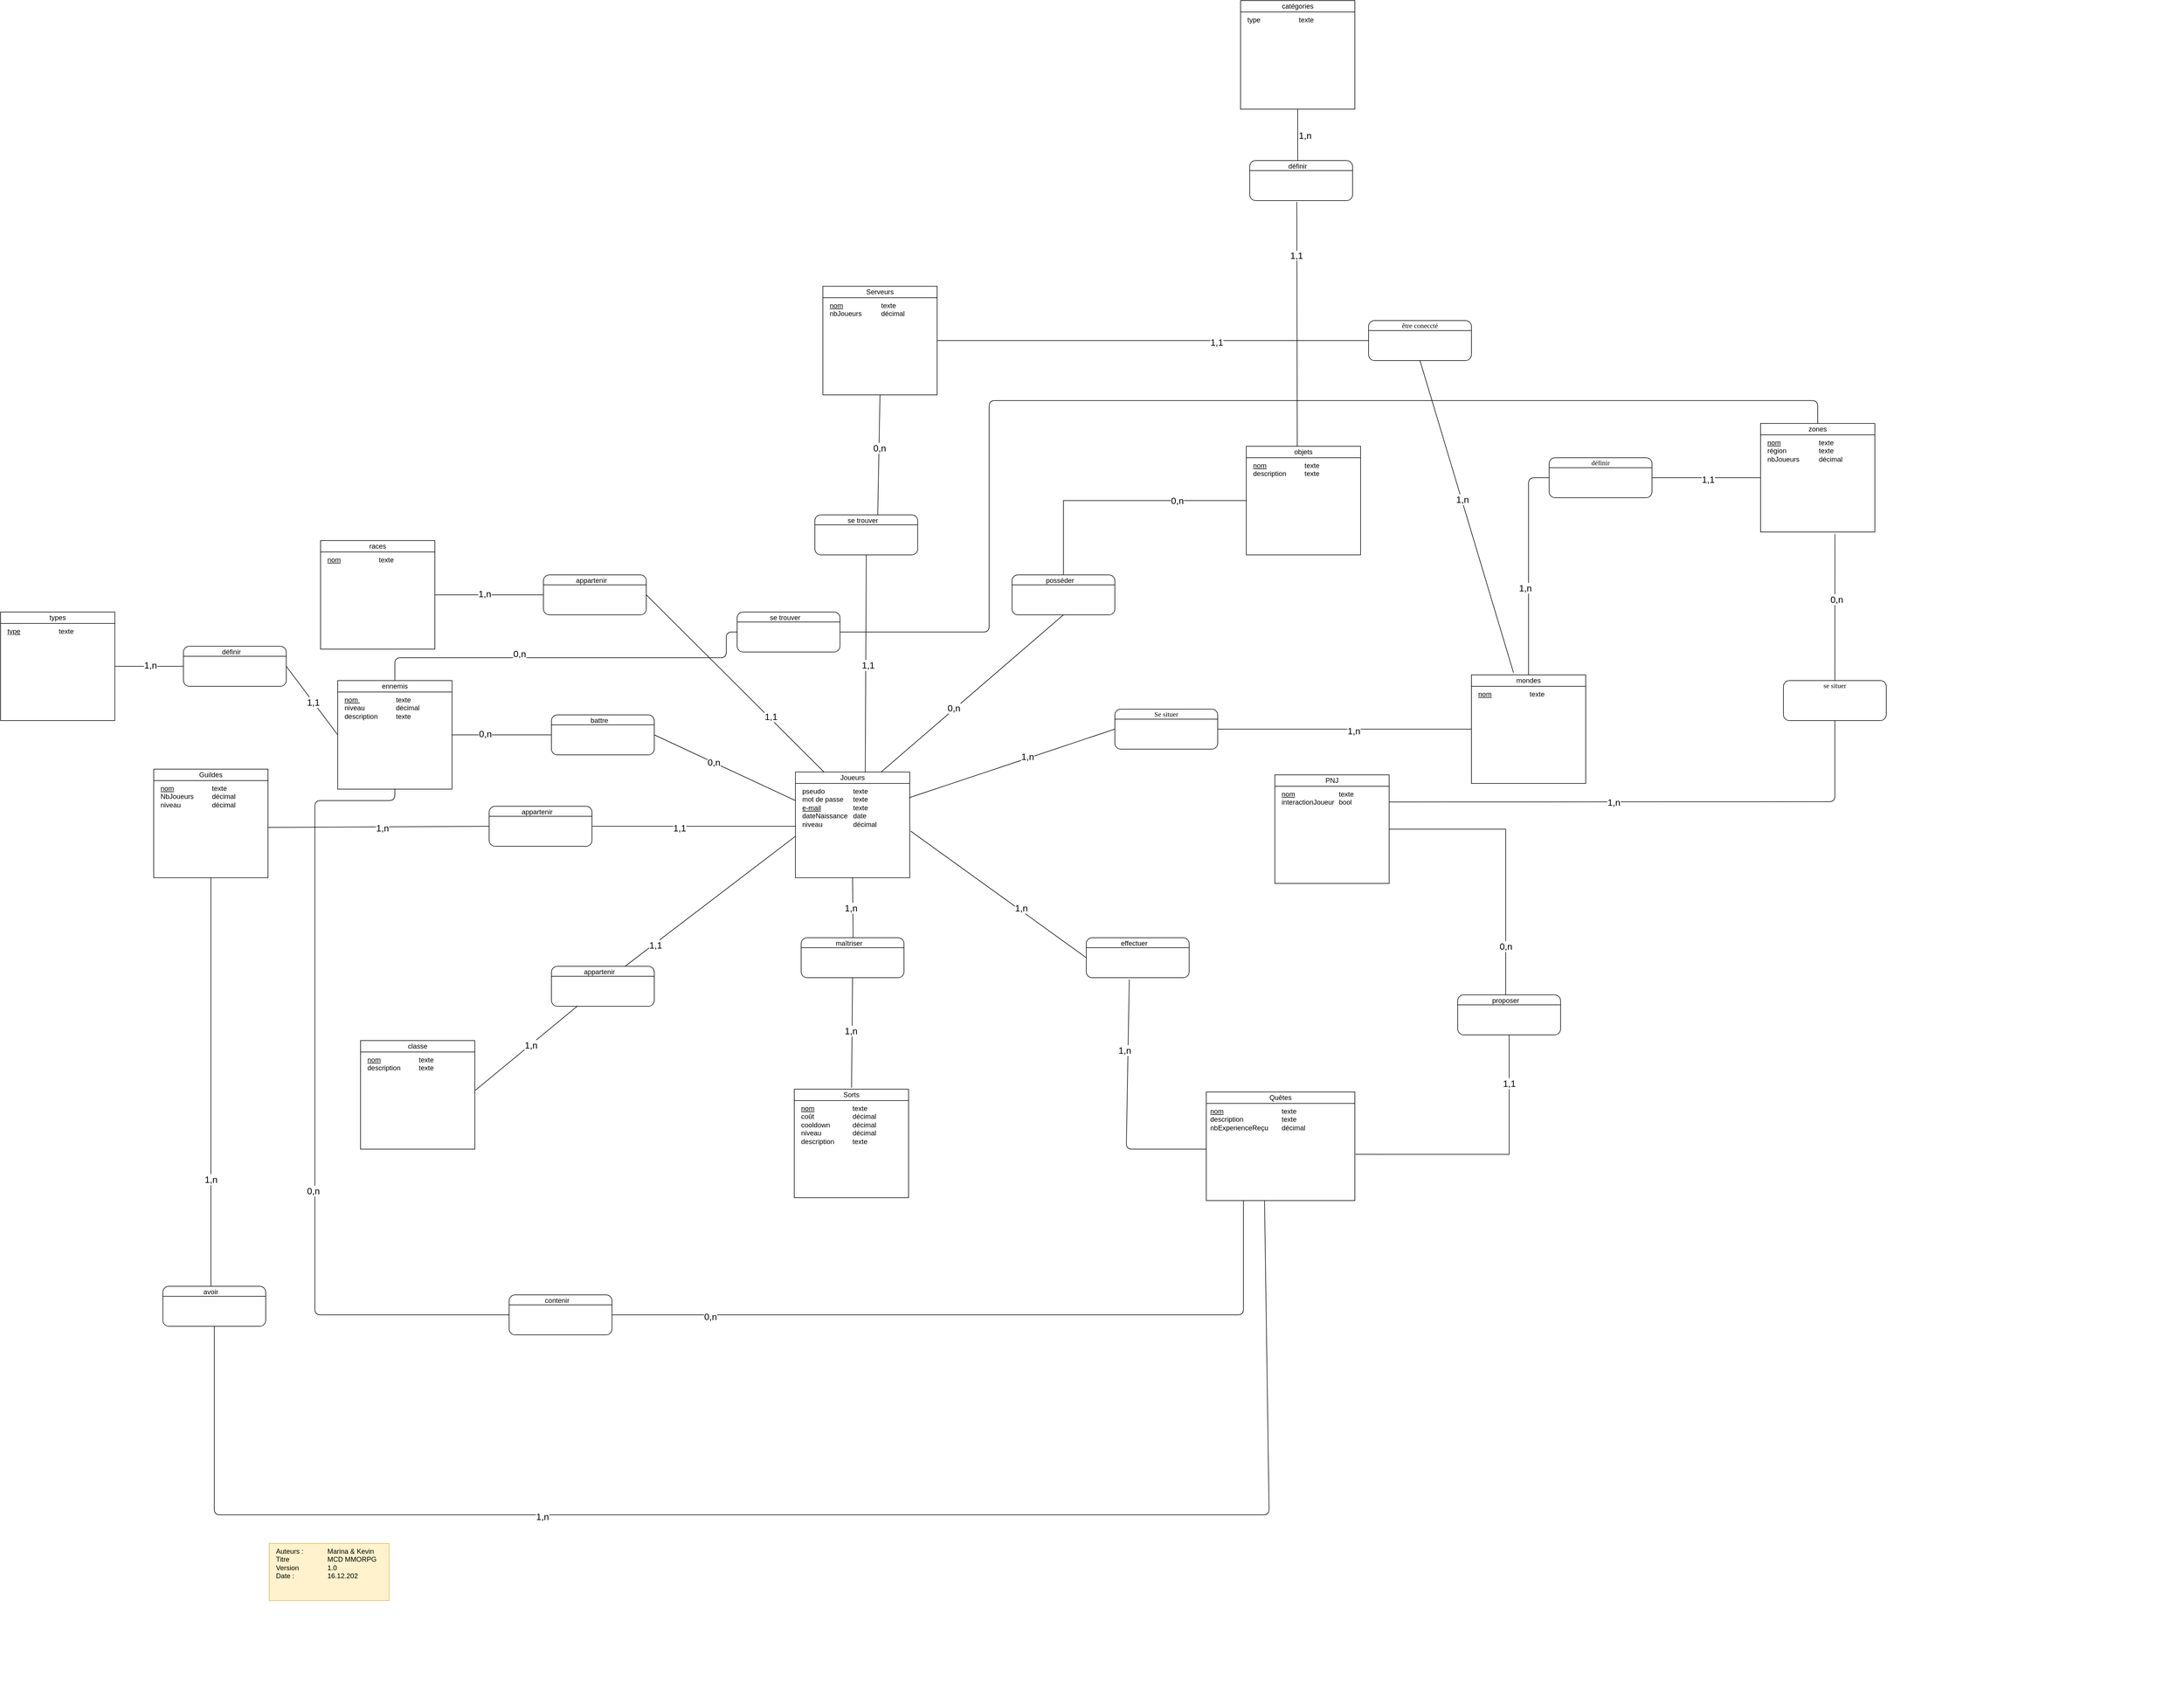 <mxfile version="13.9.9" type="device"><diagram name="Page-1" id="2ca16b54-16f6-2749-3443-fa8db7711227"><mxGraphModel dx="4010" dy="3110" grid="1" gridSize="10" guides="1" tooltips="1" connect="1" arrows="1" fold="1" page="1" pageScale="1" pageWidth="1100" pageHeight="850" background="#ffffff" math="0" shadow="0"><root><mxCell id="0"/><mxCell id="1" parent="0"/><mxCell id="2ed32ef02a7f4228-1" value="&lt;div style=&quot;box-sizing: border-box ; width: 100% ; padding: 2px&quot;&gt;&lt;br&gt;&lt;/div&gt;" style="verticalAlign=top;align=center;overflow=fill;html=1;rounded=0;shadow=0;comic=0;labelBackgroundColor=none;strokeColor=#000000;strokeWidth=1;fillColor=#ffffff;fontFamily=Verdana;fontSize=12;fontColor=#000000;" parent="1" vertex="1"><mxGeometry x="91" y="105" width="200" height="180" as="geometry"/></mxCell><mxCell id="Gy9qdy7r6_L6vcuzWhop-12" value="&lt;div style=&quot;box-sizing: border-box ; width: 100% ; padding: 2px&quot;&gt;&lt;br&gt;&lt;/div&gt;" style="verticalAlign=top;align=center;overflow=fill;html=1;rounded=1;shadow=0;comic=0;labelBackgroundColor=none;strokeColor=#000000;strokeWidth=1;fillColor=#ffffff;fontFamily=Verdana;fontSize=12;fontColor=#000000;" parent="1" vertex="1"><mxGeometry x="470" y="-245" width="180" height="70" as="geometry"/></mxCell><mxCell id="Gy9qdy7r6_L6vcuzWhop-17" value="" style="edgeStyle=orthogonalEdgeStyle;rounded=0;orthogonalLoop=1;jettySize=auto;html=1;startArrow=none;startFill=0;endArrow=none;endFill=0;" parent="1" source="Gy9qdy7r6_L6vcuzWhop-16" target="Gy9qdy7r6_L6vcuzWhop-12" edge="1"><mxGeometry relative="1" as="geometry"/></mxCell><mxCell id="Gy9qdy7r6_L6vcuzWhop-19" value="0,n" style="text;html=1;resizable=0;points=[];align=center;verticalAlign=middle;labelBackgroundColor=#ffffff;fontSize=16;" parent="Gy9qdy7r6_L6vcuzWhop-17" vertex="1" connectable="0"><mxGeometry x="-0.646" relative="1" as="geometry"><mxPoint x="-42" as="offset"/></mxGeometry></mxCell><mxCell id="Gy9qdy7r6_L6vcuzWhop-16" value="&lt;div style=&quot;box-sizing: border-box ; width: 100% ; padding: 2px&quot;&gt;&lt;br&gt;&lt;/div&gt;" style="verticalAlign=top;align=center;overflow=fill;html=1;rounded=0;shadow=0;comic=0;labelBackgroundColor=none;strokeColor=#000000;strokeWidth=1;fillColor=#ffffff;fontFamily=Verdana;fontSize=12;fontColor=#000000;" parent="1" vertex="1"><mxGeometry x="880" y="-470" width="200" height="190" as="geometry"/></mxCell><mxCell id="SjU_2BTI9DgWFUzOwO9X-2" value="Joueurs" style="rounded=0;whiteSpace=wrap;html=1;" parent="1" vertex="1"><mxGeometry x="91" y="100" width="200" height="20" as="geometry"/></mxCell><mxCell id="SjU_2BTI9DgWFUzOwO9X-3" value="objets" style="rounded=0;whiteSpace=wrap;html=1;" parent="1" vertex="1"><mxGeometry x="880" y="-470" width="200" height="20" as="geometry"/></mxCell><mxCell id="SjU_2BTI9DgWFUzOwO9X-4" value="pseudo&lt;br&gt;mot de passe&lt;br&gt;&lt;u&gt;e-mail&lt;/u&gt;&lt;br&gt;dateNaissance&lt;br&gt;niveau" style="text;html=1;strokeColor=none;fillColor=none;align=left;verticalAlign=top;whiteSpace=wrap;rounded=0;" parent="1" vertex="1"><mxGeometry x="101" y="120" width="90" height="150" as="geometry"/></mxCell><mxCell id="SjU_2BTI9DgWFUzOwO9X-6" value="texte&lt;br&gt;texte&lt;br&gt;texte&lt;br&gt;date&lt;br&gt;décimal" style="text;html=1;strokeColor=none;fillColor=none;align=left;verticalAlign=top;whiteSpace=wrap;rounded=0;" parent="1" vertex="1"><mxGeometry x="190" y="120" width="100" height="100" as="geometry"/></mxCell><mxCell id="SjU_2BTI9DgWFUzOwO9X-8" value="&lt;u&gt;nom&lt;/u&gt;&lt;br&gt;description" style="text;html=1;strokeColor=none;fillColor=none;align=left;verticalAlign=top;whiteSpace=wrap;rounded=0;" parent="1" vertex="1"><mxGeometry x="890" y="-450" width="90" height="20" as="geometry"/></mxCell><mxCell id="SjU_2BTI9DgWFUzOwO9X-10" value="texte&lt;br&gt;texte" style="text;html=1;strokeColor=none;fillColor=none;align=left;verticalAlign=top;whiteSpace=wrap;rounded=0;" parent="1" vertex="1"><mxGeometry x="980" y="-450" width="100" height="20" as="geometry"/></mxCell><mxCell id="SjU_2BTI9DgWFUzOwO9X-13" value="" style="endArrow=none;html=1;entryX=1;entryY=0.25;entryDx=0;entryDy=0;exitX=0;exitY=0.25;exitDx=0;exitDy=0;" parent="1" source="Gy9qdy7r6_L6vcuzWhop-12" target="Gy9qdy7r6_L6vcuzWhop-12" edge="1"><mxGeometry width="50" height="50" relative="1" as="geometry"><mxPoint x="190" y="-95" as="sourcePoint"/><mxPoint x="240" y="-145" as="targetPoint"/></mxGeometry></mxCell><mxCell id="SjU_2BTI9DgWFUzOwO9X-14" value="posséder" style="text;html=1;strokeColor=none;fillColor=none;align=center;verticalAlign=middle;whiteSpace=wrap;rounded=0;" parent="1" vertex="1"><mxGeometry x="494" y="-245" width="120" height="20" as="geometry"/></mxCell><mxCell id="WRaERu29MD1N_RC0oyBU-7" value="&lt;div style=&quot;box-sizing: border-box ; width: 100% ; padding: 2px&quot;&gt;&lt;br&gt;&lt;/div&gt;" style="verticalAlign=top;align=center;overflow=fill;html=1;rounded=1;shadow=0;comic=0;labelBackgroundColor=none;strokeColor=#000000;strokeWidth=1;fillColor=#ffffff;fontFamily=Verdana;fontSize=12;fontColor=#000000;" parent="1" vertex="1"><mxGeometry x="-336" y="440" width="180" height="70" as="geometry"/></mxCell><mxCell id="WRaERu29MD1N_RC0oyBU-8" value="" style="endArrow=none;html=1;entryX=1;entryY=0.25;entryDx=0;entryDy=0;exitX=0;exitY=0.25;exitDx=0;exitDy=0;" parent="1" source="WRaERu29MD1N_RC0oyBU-7" target="WRaERu29MD1N_RC0oyBU-7" edge="1"><mxGeometry width="50" height="50" relative="1" as="geometry"><mxPoint x="-616" y="590" as="sourcePoint"/><mxPoint x="-566" y="540" as="targetPoint"/></mxGeometry></mxCell><mxCell id="WRaERu29MD1N_RC0oyBU-9" value="appartenir" style="text;html=1;strokeColor=none;fillColor=none;align=center;verticalAlign=middle;whiteSpace=wrap;rounded=0;" parent="1" vertex="1"><mxGeometry x="-312" y="440" width="120" height="20" as="geometry"/></mxCell><mxCell id="WRaERu29MD1N_RC0oyBU-10" value="&lt;div style=&quot;box-sizing: border-box ; width: 100% ; padding: 2px&quot;&gt;&lt;br&gt;&lt;/div&gt;" style="verticalAlign=top;align=center;overflow=fill;html=1;rounded=0;shadow=0;comic=0;labelBackgroundColor=none;strokeColor=#000000;strokeWidth=1;fillColor=#ffffff;fontFamily=Verdana;fontSize=12;fontColor=#000000;" parent="1" vertex="1"><mxGeometry x="89" y="655" width="200" height="190" as="geometry"/></mxCell><mxCell id="WRaERu29MD1N_RC0oyBU-11" value="Sorts" style="rounded=0;whiteSpace=wrap;html=1;" parent="1" vertex="1"><mxGeometry x="89" y="655" width="200" height="20" as="geometry"/></mxCell><mxCell id="WRaERu29MD1N_RC0oyBU-12" value="&lt;u&gt;nom&lt;/u&gt;&lt;br&gt;coût&lt;br&gt;cooldown&lt;br&gt;niveau&lt;br&gt;description" style="text;html=1;strokeColor=none;fillColor=none;align=left;verticalAlign=top;whiteSpace=wrap;rounded=0;" parent="1" vertex="1"><mxGeometry x="99" y="675" width="90" height="20" as="geometry"/></mxCell><mxCell id="WRaERu29MD1N_RC0oyBU-13" value="texte&lt;br&gt;décimal&lt;br&gt;décimal&lt;br&gt;décimal&lt;br&gt;texte" style="text;html=1;strokeColor=none;fillColor=none;align=left;verticalAlign=top;whiteSpace=wrap;rounded=0;" parent="1" vertex="1"><mxGeometry x="189" y="675" width="100" height="20" as="geometry"/></mxCell><mxCell id="WRaERu29MD1N_RC0oyBU-23" value="&lt;div style=&quot;box-sizing: border-box ; width: 100% ; padding: 2px&quot;&gt;&lt;br&gt;&lt;/div&gt;" style="verticalAlign=top;align=center;overflow=fill;html=1;rounded=0;shadow=0;comic=0;labelBackgroundColor=none;strokeColor=#000000;strokeWidth=1;fillColor=#ffffff;fontFamily=Verdana;fontSize=12;fontColor=#000000;" parent="1" vertex="1"><mxGeometry x="-1032" y="95" width="200" height="190" as="geometry"/></mxCell><mxCell id="WRaERu29MD1N_RC0oyBU-24" value="Guildes" style="rounded=0;whiteSpace=wrap;html=1;" parent="1" vertex="1"><mxGeometry x="-1032" y="95" width="200" height="20" as="geometry"/></mxCell><mxCell id="WRaERu29MD1N_RC0oyBU-25" value="&lt;u&gt;nom&lt;/u&gt;&lt;br&gt;NbJoueurs&lt;br&gt;niveau" style="text;html=1;strokeColor=none;fillColor=none;align=left;verticalAlign=top;whiteSpace=wrap;rounded=0;" parent="1" vertex="1"><mxGeometry x="-1022" y="115" width="90" height="20" as="geometry"/></mxCell><mxCell id="WRaERu29MD1N_RC0oyBU-26" value="texte&lt;br&gt;décimal&lt;br&gt;décimal&lt;br&gt;" style="text;html=1;strokeColor=none;fillColor=none;align=left;verticalAlign=top;whiteSpace=wrap;rounded=0;" parent="1" vertex="1"><mxGeometry x="-932" y="115" width="100" height="20" as="geometry"/></mxCell><mxCell id="WRaERu29MD1N_RC0oyBU-27" value="&lt;div style=&quot;box-sizing: border-box ; width: 100% ; padding: 2px&quot;&gt;&lt;br&gt;&lt;/div&gt;" style="verticalAlign=top;align=center;overflow=fill;html=1;rounded=1;shadow=0;comic=0;labelBackgroundColor=none;strokeColor=#000000;strokeWidth=1;fillColor=#ffffff;fontFamily=Verdana;fontSize=12;fontColor=#000000;" parent="1" vertex="1"><mxGeometry x="-445" y="160" width="180" height="70" as="geometry"/></mxCell><mxCell id="WRaERu29MD1N_RC0oyBU-28" value="" style="endArrow=none;html=1;entryX=1;entryY=0.25;entryDx=0;entryDy=0;exitX=0;exitY=0.25;exitDx=0;exitDy=0;" parent="1" source="WRaERu29MD1N_RC0oyBU-27" target="WRaERu29MD1N_RC0oyBU-27" edge="1"><mxGeometry width="50" height="50" relative="1" as="geometry"><mxPoint x="-725" y="310" as="sourcePoint"/><mxPoint x="-675" y="260" as="targetPoint"/></mxGeometry></mxCell><mxCell id="WRaERu29MD1N_RC0oyBU-29" value="appartenir" style="text;html=1;strokeColor=none;fillColor=none;align=center;verticalAlign=middle;whiteSpace=wrap;rounded=0;" parent="1" vertex="1"><mxGeometry x="-421" y="160" width="120" height="20" as="geometry"/></mxCell><mxCell id="WRaERu29MD1N_RC0oyBU-30" value="&lt;div style=&quot;box-sizing: border-box ; width: 100% ; padding: 2px&quot;&gt;&lt;br&gt;&lt;/div&gt;" style="verticalAlign=top;align=center;overflow=fill;html=1;rounded=0;shadow=0;comic=0;labelBackgroundColor=none;strokeColor=#000000;strokeWidth=1;fillColor=#ffffff;fontFamily=Verdana;fontSize=12;fontColor=#000000;" parent="1" vertex="1"><mxGeometry x="139" y="-750" width="200" height="190" as="geometry"/></mxCell><mxCell id="WRaERu29MD1N_RC0oyBU-31" value="Serveurs" style="rounded=0;whiteSpace=wrap;html=1;" parent="1" vertex="1"><mxGeometry x="139" y="-750" width="200" height="20" as="geometry"/></mxCell><mxCell id="WRaERu29MD1N_RC0oyBU-32" value="&lt;u&gt;nom&lt;/u&gt;&lt;br&gt;nbJoueurs" style="text;html=1;strokeColor=none;fillColor=none;align=left;verticalAlign=top;whiteSpace=wrap;rounded=0;" parent="1" vertex="1"><mxGeometry x="149" y="-730" width="90" height="20" as="geometry"/></mxCell><mxCell id="WRaERu29MD1N_RC0oyBU-33" value="texte&lt;br&gt;décimal" style="text;html=1;strokeColor=none;fillColor=none;align=left;verticalAlign=top;whiteSpace=wrap;rounded=0;" parent="1" vertex="1"><mxGeometry x="239" y="-730" width="100" height="20" as="geometry"/></mxCell><mxCell id="WRaERu29MD1N_RC0oyBU-34" value="&lt;div style=&quot;box-sizing: border-box ; width: 100% ; padding: 2px&quot;&gt;&lt;br&gt;&lt;/div&gt;" style="verticalAlign=top;align=center;overflow=fill;html=1;rounded=0;shadow=0;comic=0;labelBackgroundColor=none;strokeColor=#000000;strokeWidth=1;fillColor=#ffffff;fontFamily=Verdana;fontSize=12;fontColor=#000000;" parent="1" vertex="1"><mxGeometry x="810" y="660" width="260" height="190" as="geometry"/></mxCell><mxCell id="WRaERu29MD1N_RC0oyBU-35" value="Quêtes" style="rounded=0;whiteSpace=wrap;html=1;" parent="1" vertex="1"><mxGeometry x="810" y="660" width="260" height="20" as="geometry"/></mxCell><mxCell id="WRaERu29MD1N_RC0oyBU-36" value="&lt;u&gt;nom&lt;/u&gt;&lt;br&gt;description&lt;br&gt;nbExperienceReçu" style="text;html=1;strokeColor=none;fillColor=none;align=left;verticalAlign=top;whiteSpace=wrap;rounded=0;" parent="1" vertex="1"><mxGeometry x="815" y="680" width="140" height="20" as="geometry"/></mxCell><mxCell id="WRaERu29MD1N_RC0oyBU-37" value="texte&lt;br&gt;texte&lt;br&gt;décimal" style="text;html=1;strokeColor=none;fillColor=none;align=left;verticalAlign=top;whiteSpace=wrap;rounded=0;" parent="1" vertex="1"><mxGeometry x="940" y="680" width="100" height="20" as="geometry"/></mxCell><mxCell id="WRaERu29MD1N_RC0oyBU-54" value="&lt;div style=&quot;box-sizing: border-box ; width: 100% ; padding: 2px&quot;&gt;&lt;br&gt;&lt;/div&gt;" style="verticalAlign=top;align=center;overflow=fill;html=1;rounded=0;shadow=0;comic=0;labelBackgroundColor=none;strokeColor=#000000;strokeWidth=1;fillColor=#ffffff;fontFamily=Verdana;fontSize=12;fontColor=#000000;" parent="1" vertex="1"><mxGeometry x="930" y="105" width="200" height="190" as="geometry"/></mxCell><mxCell id="WRaERu29MD1N_RC0oyBU-55" value="PNJ" style="rounded=0;whiteSpace=wrap;html=1;" parent="1" vertex="1"><mxGeometry x="930" y="105" width="200" height="20" as="geometry"/></mxCell><mxCell id="WRaERu29MD1N_RC0oyBU-56" value="&lt;u&gt;nom&lt;br&gt;&lt;/u&gt;interactionJoueur" style="text;html=1;strokeColor=none;fillColor=none;align=left;verticalAlign=top;whiteSpace=wrap;rounded=0;" parent="1" vertex="1"><mxGeometry x="940" y="125" width="90" height="20" as="geometry"/></mxCell><mxCell id="WRaERu29MD1N_RC0oyBU-57" value="texte&lt;br&gt;bool&lt;br&gt;" style="text;html=1;strokeColor=none;fillColor=none;align=left;verticalAlign=top;whiteSpace=wrap;rounded=0;" parent="1" vertex="1"><mxGeometry x="1040" y="125" width="100" height="20" as="geometry"/></mxCell><mxCell id="WRaERu29MD1N_RC0oyBU-58" value="&lt;div style=&quot;box-sizing: border-box ; width: 100% ; padding: 2px&quot;&gt;&lt;br&gt;&lt;/div&gt;" style="verticalAlign=top;align=center;overflow=fill;html=1;rounded=0;shadow=0;comic=0;labelBackgroundColor=none;strokeColor=#000000;strokeWidth=1;fillColor=#ffffff;fontFamily=Verdana;fontSize=12;fontColor=#000000;" parent="1" vertex="1"><mxGeometry x="-740" y="-305" width="200" height="190" as="geometry"/></mxCell><mxCell id="WRaERu29MD1N_RC0oyBU-59" value="races" style="rounded=0;whiteSpace=wrap;html=1;" parent="1" vertex="1"><mxGeometry x="-740" y="-305" width="200" height="20" as="geometry"/></mxCell><mxCell id="WRaERu29MD1N_RC0oyBU-60" value="&lt;u&gt;nom&lt;/u&gt;&lt;br&gt;" style="text;html=1;strokeColor=none;fillColor=none;align=left;verticalAlign=top;whiteSpace=wrap;rounded=0;" parent="1" vertex="1"><mxGeometry x="-730" y="-285" width="90" height="20" as="geometry"/></mxCell><mxCell id="WRaERu29MD1N_RC0oyBU-61" value="texte&lt;br&gt;" style="text;html=1;strokeColor=none;fillColor=none;align=left;verticalAlign=top;whiteSpace=wrap;rounded=0;" parent="1" vertex="1"><mxGeometry x="-640" y="-285" width="100" height="20" as="geometry"/></mxCell><mxCell id="WRaERu29MD1N_RC0oyBU-62" value="&lt;div style=&quot;box-sizing: border-box ; width: 100% ; padding: 2px&quot;&gt;&lt;br&gt;&lt;/div&gt;" style="verticalAlign=top;align=center;overflow=fill;html=1;rounded=0;shadow=0;comic=0;labelBackgroundColor=none;strokeColor=#000000;strokeWidth=1;fillColor=#ffffff;fontFamily=Verdana;fontSize=12;fontColor=#000000;" parent="1" vertex="1"><mxGeometry x="-670" y="570" width="200" height="190" as="geometry"/></mxCell><mxCell id="WRaERu29MD1N_RC0oyBU-63" value="classe" style="rounded=0;whiteSpace=wrap;html=1;" parent="1" vertex="1"><mxGeometry x="-670" y="570" width="200" height="20" as="geometry"/></mxCell><mxCell id="WRaERu29MD1N_RC0oyBU-64" value="&lt;u&gt;nom&lt;/u&gt;&lt;br&gt;description" style="text;html=1;strokeColor=none;fillColor=none;align=left;verticalAlign=top;whiteSpace=wrap;rounded=0;" parent="1" vertex="1"><mxGeometry x="-660" y="590" width="90" height="20" as="geometry"/></mxCell><mxCell id="WRaERu29MD1N_RC0oyBU-65" value="texte&lt;br&gt;texte" style="text;html=1;strokeColor=none;fillColor=none;align=left;verticalAlign=top;whiteSpace=wrap;rounded=0;" parent="1" vertex="1"><mxGeometry x="-570" y="590" width="100" height="20" as="geometry"/></mxCell><mxCell id="WRaERu29MD1N_RC0oyBU-67" value="" style="endArrow=none;html=1;entryX=0;entryY=0.5;entryDx=0;entryDy=0;exitX=1;exitY=0.537;exitDx=0;exitDy=0;exitPerimeter=0;" parent="1" source="WRaERu29MD1N_RC0oyBU-23" target="WRaERu29MD1N_RC0oyBU-27" edge="1"><mxGeometry width="50" height="50" relative="1" as="geometry"><mxPoint x="-640" y="500" as="sourcePoint"/><mxPoint x="-590" y="450" as="targetPoint"/></mxGeometry></mxCell><mxCell id="WRaERu29MD1N_RC0oyBU-68" value="" style="endArrow=none;html=1;entryX=0;entryY=0.5;entryDx=0;entryDy=0;exitX=1;exitY=0.5;exitDx=0;exitDy=0;" parent="1" source="WRaERu29MD1N_RC0oyBU-27" target="2ed32ef02a7f4228-1" edge="1"><mxGeometry width="50" height="50" relative="1" as="geometry"><mxPoint x="-450" y="500" as="sourcePoint"/><mxPoint x="-400" y="450" as="targetPoint"/></mxGeometry></mxCell><mxCell id="WRaERu29MD1N_RC0oyBU-77" value="" style="endArrow=none;html=1;entryX=-0.001;entryY=0.598;entryDx=0;entryDy=0;entryPerimeter=0;exitX=0.874;exitY=0.003;exitDx=0;exitDy=0;exitPerimeter=0;" parent="1" source="WRaERu29MD1N_RC0oyBU-9" target="2ed32ef02a7f4228-1" edge="1"><mxGeometry width="50" height="50" relative="1" as="geometry"><mxPoint x="-50" y="340" as="sourcePoint"/><mxPoint x="50" y="230" as="targetPoint"/><Array as="points"/></mxGeometry></mxCell><mxCell id="WRaERu29MD1N_RC0oyBU-78" value="" style="endArrow=none;html=1;exitX=1.003;exitY=0.459;exitDx=0;exitDy=0;exitPerimeter=0;entryX=0.25;entryY=1;entryDx=0;entryDy=0;" parent="1" source="WRaERu29MD1N_RC0oyBU-62" target="WRaERu29MD1N_RC0oyBU-7" edge="1"><mxGeometry width="50" height="50" relative="1" as="geometry"><mxPoint x="-580" y="520" as="sourcePoint"/><mxPoint x="-200" y="420" as="targetPoint"/></mxGeometry></mxCell><mxCell id="WRaERu29MD1N_RC0oyBU-79" value="&lt;div style=&quot;box-sizing: border-box ; width: 100% ; padding: 2px&quot;&gt;&lt;br&gt;&lt;/div&gt;" style="verticalAlign=top;align=center;overflow=fill;html=1;rounded=0;shadow=0;comic=0;labelBackgroundColor=none;strokeColor=#000000;strokeWidth=1;fillColor=#ffffff;fontFamily=Verdana;fontSize=12;fontColor=#000000;" parent="1" vertex="1"><mxGeometry x="1274" y="-70" width="200" height="190" as="geometry"/></mxCell><mxCell id="WRaERu29MD1N_RC0oyBU-80" value="mondes" style="rounded=0;whiteSpace=wrap;html=1;" parent="1" vertex="1"><mxGeometry x="1274" y="-70" width="200" height="20" as="geometry"/></mxCell><mxCell id="WRaERu29MD1N_RC0oyBU-81" value="&lt;u&gt;nom&lt;/u&gt;" style="text;html=1;strokeColor=none;fillColor=none;align=left;verticalAlign=top;whiteSpace=wrap;rounded=0;" parent="1" vertex="1"><mxGeometry x="1284" y="-50" width="90" height="20" as="geometry"/></mxCell><mxCell id="WRaERu29MD1N_RC0oyBU-82" value="texte&lt;br&gt;" style="text;html=1;strokeColor=none;fillColor=none;align=left;verticalAlign=top;whiteSpace=wrap;rounded=0;" parent="1" vertex="1"><mxGeometry x="1374" y="-50" width="100" height="20" as="geometry"/></mxCell><mxCell id="WRaERu29MD1N_RC0oyBU-91" value="&lt;div style=&quot;box-sizing: border-box ; width: 100% ; padding: 2px&quot;&gt;&lt;br&gt;&lt;/div&gt;" style="verticalAlign=top;align=center;overflow=fill;html=1;rounded=1;shadow=0;comic=0;labelBackgroundColor=none;strokeColor=#000000;strokeWidth=1;fillColor=#ffffff;fontFamily=Verdana;fontSize=12;fontColor=#000000;" parent="1" vertex="1"><mxGeometry x="-350" y="-245" width="180" height="70" as="geometry"/></mxCell><mxCell id="WRaERu29MD1N_RC0oyBU-92" value="" style="endArrow=none;html=1;entryX=1;entryY=0.25;entryDx=0;entryDy=0;exitX=0;exitY=0.25;exitDx=0;exitDy=0;" parent="1" source="WRaERu29MD1N_RC0oyBU-91" target="WRaERu29MD1N_RC0oyBU-91" edge="1"><mxGeometry width="50" height="50" relative="1" as="geometry"><mxPoint x="-630" y="-95" as="sourcePoint"/><mxPoint x="-580" y="-145" as="targetPoint"/></mxGeometry></mxCell><mxCell id="WRaERu29MD1N_RC0oyBU-93" value="appartenir" style="text;html=1;strokeColor=none;fillColor=none;align=center;verticalAlign=middle;whiteSpace=wrap;rounded=0;" parent="1" vertex="1"><mxGeometry x="-326" y="-245" width="120" height="20" as="geometry"/></mxCell><mxCell id="WRaERu29MD1N_RC0oyBU-94" value="" style="endArrow=none;html=1;entryX=0;entryY=0.5;entryDx=0;entryDy=0;exitX=1;exitY=0.5;exitDx=0;exitDy=0;" parent="1" source="WRaERu29MD1N_RC0oyBU-58" target="WRaERu29MD1N_RC0oyBU-91" edge="1"><mxGeometry width="50" height="50" relative="1" as="geometry"><mxPoint x="-190" y="160" as="sourcePoint"/><mxPoint x="-140" y="110" as="targetPoint"/></mxGeometry></mxCell><mxCell id="WRaERu29MD1N_RC0oyBU-95" value="" style="endArrow=none;html=1;entryX=0.25;entryY=0;entryDx=0;entryDy=0;exitX=1;exitY=0.5;exitDx=0;exitDy=0;" parent="1" source="WRaERu29MD1N_RC0oyBU-91" target="SjU_2BTI9DgWFUzOwO9X-2" edge="1"><mxGeometry width="50" height="50" relative="1" as="geometry"><mxPoint x="-210" y="160" as="sourcePoint"/><mxPoint x="-160" y="110" as="targetPoint"/><Array as="points"/></mxGeometry></mxCell><mxCell id="WRaERu29MD1N_RC0oyBU-96" value="&lt;div style=&quot;box-sizing: border-box ; width: 100% ; padding: 2px&quot;&gt;&lt;br&gt;&lt;/div&gt;" style="verticalAlign=top;align=center;overflow=fill;html=1;rounded=1;shadow=0;comic=0;labelBackgroundColor=none;strokeColor=#000000;strokeWidth=1;fillColor=#ffffff;fontFamily=Verdana;fontSize=12;fontColor=#000000;" parent="1" vertex="1"><mxGeometry x="101" y="390" width="180" height="70" as="geometry"/></mxCell><mxCell id="WRaERu29MD1N_RC0oyBU-97" value="" style="endArrow=none;html=1;entryX=1;entryY=0.25;entryDx=0;entryDy=0;exitX=0;exitY=0.25;exitDx=0;exitDy=0;" parent="1" source="WRaERu29MD1N_RC0oyBU-96" target="WRaERu29MD1N_RC0oyBU-96" edge="1"><mxGeometry width="50" height="50" relative="1" as="geometry"><mxPoint x="-179" y="540" as="sourcePoint"/><mxPoint x="-129" y="490" as="targetPoint"/></mxGeometry></mxCell><mxCell id="WRaERu29MD1N_RC0oyBU-98" value="maîtriser" style="text;html=1;strokeColor=none;fillColor=none;align=center;verticalAlign=middle;whiteSpace=wrap;rounded=0;" parent="1" vertex="1"><mxGeometry x="125" y="390" width="120" height="20" as="geometry"/></mxCell><mxCell id="WRaERu29MD1N_RC0oyBU-99" value="" style="endArrow=none;html=1;entryX=0.5;entryY=1;entryDx=0;entryDy=0;exitX=0.558;exitY=0;exitDx=0;exitDy=0;exitPerimeter=0;" parent="1" source="WRaERu29MD1N_RC0oyBU-98" target="2ed32ef02a7f4228-1" edge="1"><mxGeometry width="50" height="50" relative="1" as="geometry"><mxPoint x="70" y="610" as="sourcePoint"/><mxPoint x="120" y="560" as="targetPoint"/></mxGeometry></mxCell><mxCell id="WRaERu29MD1N_RC0oyBU-101" value="&lt;div style=&quot;box-sizing: border-box ; width: 100% ; padding: 2px&quot;&gt;&lt;br&gt;&lt;/div&gt;" style="verticalAlign=top;align=center;overflow=fill;html=1;rounded=1;shadow=0;comic=0;labelBackgroundColor=none;strokeColor=#000000;strokeWidth=1;fillColor=#ffffff;fontFamily=Verdana;fontSize=12;fontColor=#000000;" parent="1" vertex="1"><mxGeometry x="125" y="-350" width="180" height="70" as="geometry"/></mxCell><mxCell id="WRaERu29MD1N_RC0oyBU-102" value="" style="endArrow=none;html=1;entryX=1;entryY=0.25;entryDx=0;entryDy=0;exitX=0;exitY=0.25;exitDx=0;exitDy=0;" parent="1" source="WRaERu29MD1N_RC0oyBU-101" target="WRaERu29MD1N_RC0oyBU-101" edge="1"><mxGeometry width="50" height="50" relative="1" as="geometry"><mxPoint x="-155" y="-200" as="sourcePoint"/><mxPoint x="-105" y="-250" as="targetPoint"/></mxGeometry></mxCell><mxCell id="WRaERu29MD1N_RC0oyBU-103" value="se trouver" style="text;html=1;strokeColor=none;fillColor=none;align=center;verticalAlign=middle;whiteSpace=wrap;rounded=0;" parent="1" vertex="1"><mxGeometry x="149" y="-350" width="120" height="20" as="geometry"/></mxCell><mxCell id="WRaERu29MD1N_RC0oyBU-106" value="&lt;div style=&quot;box-sizing: border-box ; width: 100% ; padding: 2px&quot;&gt;&lt;br&gt;&lt;/div&gt;" style="verticalAlign=top;align=center;overflow=fill;html=1;rounded=1;shadow=0;comic=0;labelBackgroundColor=none;strokeColor=#000000;strokeWidth=1;fillColor=#ffffff;fontFamily=Verdana;fontSize=12;fontColor=#000000;" parent="1" vertex="1"><mxGeometry x="600" y="390" width="180" height="70" as="geometry"/></mxCell><mxCell id="WRaERu29MD1N_RC0oyBU-107" value="" style="endArrow=none;html=1;entryX=1;entryY=0.25;entryDx=0;entryDy=0;exitX=0;exitY=0.25;exitDx=0;exitDy=0;" parent="1" source="WRaERu29MD1N_RC0oyBU-106" target="WRaERu29MD1N_RC0oyBU-106" edge="1"><mxGeometry width="50" height="50" relative="1" as="geometry"><mxPoint x="320" y="540" as="sourcePoint"/><mxPoint x="370" y="490" as="targetPoint"/></mxGeometry></mxCell><mxCell id="WRaERu29MD1N_RC0oyBU-108" value="effectuer" style="text;html=1;strokeColor=none;fillColor=none;align=center;verticalAlign=middle;whiteSpace=wrap;rounded=0;" parent="1" vertex="1"><mxGeometry x="624" y="390" width="120" height="20" as="geometry"/></mxCell><mxCell id="WRaERu29MD1N_RC0oyBU-109" value="" style="endArrow=none;html=1;entryX=0.418;entryY=1.043;entryDx=0;entryDy=0;entryPerimeter=0;exitX=0;exitY=0.526;exitDx=0;exitDy=0;exitPerimeter=0;" parent="1" source="WRaERu29MD1N_RC0oyBU-34" target="WRaERu29MD1N_RC0oyBU-106" edge="1"><mxGeometry width="50" height="50" relative="1" as="geometry"><mxPoint x="760" y="217" as="sourcePoint"/><mxPoint x="300.5" y="217.7" as="targetPoint"/><Array as="points"><mxPoint x="670" y="760"/></Array></mxGeometry></mxCell><mxCell id="WRaERu29MD1N_RC0oyBU-111" value="" style="endArrow=none;html=1;entryX=0.5;entryY=1;entryDx=0;entryDy=0;exitX=0.75;exitY=0;exitDx=0;exitDy=0;" parent="1" source="SjU_2BTI9DgWFUzOwO9X-2" target="Gy9qdy7r6_L6vcuzWhop-12" edge="1"><mxGeometry width="50" height="50" relative="1" as="geometry"><mxPoint x="520" y="30" as="sourcePoint"/><mxPoint x="570" y="-20" as="targetPoint"/></mxGeometry></mxCell><mxCell id="WRaERu29MD1N_RC0oyBU-114" value="&lt;div style=&quot;box-sizing: border-box ; width: 100% ; padding: 2px&quot;&gt;&lt;br&gt;&lt;/div&gt;" style="verticalAlign=top;align=center;overflow=fill;html=1;rounded=1;shadow=0;comic=0;labelBackgroundColor=none;strokeColor=#000000;strokeWidth=1;fillColor=#ffffff;fontFamily=Verdana;fontSize=12;fontColor=#000000;" parent="1" vertex="1"><mxGeometry x="1250" y="490" width="180" height="70" as="geometry"/></mxCell><mxCell id="WRaERu29MD1N_RC0oyBU-115" value="" style="endArrow=none;html=1;entryX=1;entryY=0.25;entryDx=0;entryDy=0;exitX=0;exitY=0.25;exitDx=0;exitDy=0;" parent="1" source="WRaERu29MD1N_RC0oyBU-114" target="WRaERu29MD1N_RC0oyBU-114" edge="1"><mxGeometry width="50" height="50" relative="1" as="geometry"><mxPoint x="970" y="640" as="sourcePoint"/><mxPoint x="1020" y="590" as="targetPoint"/></mxGeometry></mxCell><mxCell id="WRaERu29MD1N_RC0oyBU-116" value="proposer" style="text;html=1;strokeColor=none;fillColor=none;align=center;verticalAlign=middle;whiteSpace=wrap;rounded=0;" parent="1" vertex="1"><mxGeometry x="1274" y="490" width="120" height="20" as="geometry"/></mxCell><mxCell id="WRaERu29MD1N_RC0oyBU-117" value="" style="edgeStyle=orthogonalEdgeStyle;rounded=0;orthogonalLoop=1;jettySize=auto;html=1;startArrow=none;startFill=0;endArrow=none;endFill=0;entryX=1;entryY=0.5;entryDx=0;entryDy=0;exitX=0.5;exitY=0;exitDx=0;exitDy=0;" parent="1" source="WRaERu29MD1N_RC0oyBU-116" target="WRaERu29MD1N_RC0oyBU-54" edge="1"><mxGeometry relative="1" as="geometry"><mxPoint x="1500" y="255" as="sourcePoint"/><mxPoint x="1180" y="385" as="targetPoint"/></mxGeometry></mxCell><mxCell id="WRaERu29MD1N_RC0oyBU-118" value="0,n" style="text;html=1;resizable=0;points=[];align=center;verticalAlign=middle;labelBackgroundColor=#ffffff;fontSize=16;" parent="WRaERu29MD1N_RC0oyBU-117" vertex="1" connectable="0"><mxGeometry x="-0.646" relative="1" as="geometry"><mxPoint y="2" as="offset"/></mxGeometry></mxCell><mxCell id="WRaERu29MD1N_RC0oyBU-119" value="" style="edgeStyle=orthogonalEdgeStyle;rounded=0;orthogonalLoop=1;jettySize=auto;html=1;startArrow=none;startFill=0;endArrow=none;endFill=0;entryX=1.004;entryY=0.574;entryDx=0;entryDy=0;exitX=0.5;exitY=1;exitDx=0;exitDy=0;entryPerimeter=0;" parent="1" source="WRaERu29MD1N_RC0oyBU-114" target="WRaERu29MD1N_RC0oyBU-34" edge="1"><mxGeometry relative="1" as="geometry"><mxPoint x="1344" y="500" as="sourcePoint"/><mxPoint x="1160" y="210" as="targetPoint"/></mxGeometry></mxCell><mxCell id="WRaERu29MD1N_RC0oyBU-120" value="1,1" style="text;html=1;resizable=0;points=[];align=center;verticalAlign=middle;labelBackgroundColor=#ffffff;fontSize=16;" parent="WRaERu29MD1N_RC0oyBU-119" vertex="1" connectable="0"><mxGeometry x="-0.646" relative="1" as="geometry"><mxPoint as="offset"/></mxGeometry></mxCell><mxCell id="WRaERu29MD1N_RC0oyBU-132" value="" style="endArrow=none;html=1;exitX=0.75;exitY=0;exitDx=0;exitDy=0;entryX=0;entryY=0.5;entryDx=0;entryDy=0;" parent="1" target="WRaERu29MD1N_RC0oyBU-134" edge="1"><mxGeometry width="50" height="50" relative="1" as="geometry"><mxPoint x="290" y="145" as="sourcePoint"/><mxPoint x="670" y="-20" as="targetPoint"/></mxGeometry></mxCell><mxCell id="WRaERu29MD1N_RC0oyBU-134" value="&lt;div style=&quot;box-sizing: border-box ; width: 100% ; padding: 2px&quot;&gt;Se situer&lt;/div&gt;" style="verticalAlign=top;align=center;overflow=fill;html=1;rounded=1;shadow=0;comic=0;labelBackgroundColor=none;strokeColor=#000000;strokeWidth=1;fillColor=#ffffff;fontFamily=Verdana;fontSize=12;fontColor=#000000;" parent="1" vertex="1"><mxGeometry x="650" y="-10" width="180" height="70" as="geometry"/></mxCell><mxCell id="WRaERu29MD1N_RC0oyBU-135" value="" style="endArrow=none;html=1;entryX=1;entryY=0.25;entryDx=0;entryDy=0;exitX=0;exitY=0.25;exitDx=0;exitDy=0;" parent="1" source="WRaERu29MD1N_RC0oyBU-134" target="WRaERu29MD1N_RC0oyBU-134" edge="1"><mxGeometry width="50" height="50" relative="1" as="geometry"><mxPoint x="370" y="80" as="sourcePoint"/><mxPoint x="420" y="30" as="targetPoint"/></mxGeometry></mxCell><mxCell id="WRaERu29MD1N_RC0oyBU-136" value="" style="endArrow=none;html=1;exitX=1;exitY=0.5;exitDx=0;exitDy=0;entryX=0;entryY=0.5;entryDx=0;entryDy=0;" parent="1" source="WRaERu29MD1N_RC0oyBU-134" target="WRaERu29MD1N_RC0oyBU-79" edge="1"><mxGeometry width="50" height="50" relative="1" as="geometry"><mxPoint x="300.0" y="155" as="sourcePoint"/><mxPoint x="660.0" y="-7.5" as="targetPoint"/></mxGeometry></mxCell><mxCell id="WRaERu29MD1N_RC0oyBU-149" value="&lt;div style=&quot;box-sizing: border-box ; width: 100% ; padding: 2px&quot;&gt;&lt;br&gt;&lt;/div&gt;" style="verticalAlign=top;align=center;overflow=fill;html=1;rounded=0;shadow=0;comic=0;labelBackgroundColor=none;strokeColor=#000000;strokeWidth=1;fillColor=#ffffff;fontFamily=Verdana;fontSize=12;fontColor=#000000;" parent="1" vertex="1"><mxGeometry x="-710" y="-60" width="200" height="190" as="geometry"/></mxCell><mxCell id="WRaERu29MD1N_RC0oyBU-150" value="ennemis" style="rounded=0;whiteSpace=wrap;html=1;" parent="1" vertex="1"><mxGeometry x="-710" y="-60" width="200" height="20" as="geometry"/></mxCell><mxCell id="WRaERu29MD1N_RC0oyBU-151" value="&lt;u&gt;nom&amp;nbsp;&lt;/u&gt;&lt;br&gt;niveau&lt;br&gt;description" style="text;html=1;strokeColor=none;fillColor=none;align=left;verticalAlign=top;whiteSpace=wrap;rounded=0;" parent="1" vertex="1"><mxGeometry x="-700" y="-40" width="90" height="20" as="geometry"/></mxCell><mxCell id="WRaERu29MD1N_RC0oyBU-152" value="texte&lt;br&gt;décimal&lt;br&gt;texte&lt;br&gt;" style="text;html=1;strokeColor=none;fillColor=none;align=left;verticalAlign=top;whiteSpace=wrap;rounded=0;" parent="1" vertex="1"><mxGeometry x="-610" y="-40" width="100" height="20" as="geometry"/></mxCell><mxCell id="WRaERu29MD1N_RC0oyBU-173" value="&lt;div style=&quot;box-sizing: border-box ; width: 100% ; padding: 2px&quot;&gt;&lt;br&gt;&lt;/div&gt;" style="verticalAlign=top;align=center;overflow=fill;html=1;rounded=0;shadow=0;comic=0;labelBackgroundColor=none;strokeColor=#d6b656;strokeWidth=1;fillColor=#fff2cc;fontFamily=Verdana;fontSize=12;" parent="1" vertex="1"><mxGeometry x="-830" y="1450" width="210" height="100" as="geometry"/></mxCell><mxCell id="WRaERu29MD1N_RC0oyBU-175" value="Auteurs :&lt;br&gt;Titre&lt;br&gt;Version&lt;br&gt;Date :" style="text;html=1;strokeColor=none;fillColor=none;align=left;verticalAlign=top;whiteSpace=wrap;rounded=0;" parent="1" vertex="1"><mxGeometry x="-820" y="1450" width="90" height="20" as="geometry"/></mxCell><mxCell id="WRaERu29MD1N_RC0oyBU-176" value="Marina &amp;amp; Kevin&lt;br&gt;MCD MMORPG&lt;br&gt;1.0&lt;br&gt;16.12.202" style="text;html=1;strokeColor=none;fillColor=none;align=left;verticalAlign=top;whiteSpace=wrap;rounded=0;" parent="1" vertex="1"><mxGeometry x="-730" y="1450" width="100" height="20" as="geometry"/></mxCell><mxCell id="WRaERu29MD1N_RC0oyBU-177" value="&lt;div style=&quot;box-sizing: border-box ; width: 100% ; padding: 2px&quot;&gt;&lt;br&gt;&lt;/div&gt;" style="verticalAlign=top;align=center;overflow=fill;html=1;rounded=0;shadow=0;comic=0;labelBackgroundColor=none;strokeColor=#000000;strokeWidth=1;fillColor=#ffffff;fontFamily=Verdana;fontSize=12;fontColor=#000000;" parent="1" vertex="1"><mxGeometry x="1780" y="-510" width="200" height="190" as="geometry"/></mxCell><mxCell id="WRaERu29MD1N_RC0oyBU-178" value="zones" style="rounded=0;whiteSpace=wrap;html=1;" parent="1" vertex="1"><mxGeometry x="1780" y="-510" width="200" height="20" as="geometry"/></mxCell><mxCell id="WRaERu29MD1N_RC0oyBU-179" value="&lt;u&gt;nom&lt;/u&gt;&lt;br&gt;région&lt;br&gt;nbJoueurs" style="text;html=1;strokeColor=none;fillColor=none;align=left;verticalAlign=top;whiteSpace=wrap;rounded=0;" parent="1" vertex="1"><mxGeometry x="1790" y="-490" width="90" height="20" as="geometry"/></mxCell><mxCell id="WRaERu29MD1N_RC0oyBU-180" value="texte&lt;br&gt;texte&lt;br&gt;décimal" style="text;html=1;strokeColor=none;fillColor=none;align=left;verticalAlign=top;whiteSpace=wrap;rounded=0;" parent="1" vertex="1"><mxGeometry x="1880" y="-490" width="100" height="20" as="geometry"/></mxCell><mxCell id="WRaERu29MD1N_RC0oyBU-181" value="&lt;div style=&quot;box-sizing: border-box ; width: 100% ; padding: 2px&quot;&gt;définir&lt;/div&gt;" style="verticalAlign=top;align=center;overflow=fill;html=1;rounded=1;shadow=0;comic=0;labelBackgroundColor=none;strokeColor=#000000;strokeWidth=1;fillColor=#ffffff;fontFamily=Verdana;fontSize=12;fontColor=#000000;" parent="1" vertex="1"><mxGeometry x="1410" y="-450" width="180" height="70" as="geometry"/></mxCell><mxCell id="WRaERu29MD1N_RC0oyBU-182" value="" style="endArrow=none;html=1;entryX=1;entryY=0.25;entryDx=0;entryDy=0;exitX=0;exitY=0.25;exitDx=0;exitDy=0;" parent="1" source="WRaERu29MD1N_RC0oyBU-181" target="WRaERu29MD1N_RC0oyBU-181" edge="1"><mxGeometry width="50" height="50" relative="1" as="geometry"><mxPoint x="1130" y="-300" as="sourcePoint"/><mxPoint x="1180" y="-350" as="targetPoint"/></mxGeometry></mxCell><mxCell id="WRaERu29MD1N_RC0oyBU-183" value="" style="endArrow=none;html=1;exitX=0.5;exitY=0;exitDx=0;exitDy=0;entryX=0;entryY=0.5;entryDx=0;entryDy=0;" parent="1" source="WRaERu29MD1N_RC0oyBU-80" target="WRaERu29MD1N_RC0oyBU-181" edge="1"><mxGeometry width="50" height="50" relative="1" as="geometry"><mxPoint x="840" y="-25" as="sourcePoint"/><mxPoint x="1150" y="-140" as="targetPoint"/><Array as="points"><mxPoint x="1374" y="-415"/></Array></mxGeometry></mxCell><mxCell id="WRaERu29MD1N_RC0oyBU-184" value="" style="endArrow=none;html=1;exitX=1;exitY=0.5;exitDx=0;exitDy=0;entryX=0;entryY=0.5;entryDx=0;entryDy=0;" parent="1" source="WRaERu29MD1N_RC0oyBU-181" target="WRaERu29MD1N_RC0oyBU-177" edge="1"><mxGeometry width="50" height="50" relative="1" as="geometry"><mxPoint x="1250" y="-235" as="sourcePoint"/><mxPoint x="1420" y="-405" as="targetPoint"/><Array as="points"/></mxGeometry></mxCell><mxCell id="WRaERu29MD1N_RC0oyBU-195" value="" style="endArrow=none;html=1;entryX=0;entryY=0.5;entryDx=0;entryDy=0;exitX=1.025;exitY=0.833;exitDx=0;exitDy=0;exitPerimeter=0;" parent="1" source="SjU_2BTI9DgWFUzOwO9X-6" target="WRaERu29MD1N_RC0oyBU-106" edge="1"><mxGeometry width="50" height="50" relative="1" as="geometry"><mxPoint x="430" y="330" as="sourcePoint"/><mxPoint x="480" y="280" as="targetPoint"/></mxGeometry></mxCell><mxCell id="WRaERu29MD1N_RC0oyBU-197" value="" style="endArrow=none;html=1;entryX=0;entryY=0.5;entryDx=0;entryDy=0;exitX=1;exitY=0.5;exitDx=0;exitDy=0;" parent="1" source="WRaERu29MD1N_RC0oyBU-149" target="WRaERu29MD1N_RC0oyBU-198" edge="1"><mxGeometry width="50" height="50" relative="1" as="geometry"><mxPoint x="-545" y="145" as="sourcePoint"/><mxPoint x="-495" y="95" as="targetPoint"/></mxGeometry></mxCell><mxCell id="WRaERu29MD1N_RC0oyBU-198" value="&lt;div style=&quot;box-sizing: border-box ; width: 100% ; padding: 2px&quot;&gt;&lt;br&gt;&lt;/div&gt;" style="verticalAlign=top;align=center;overflow=fill;html=1;rounded=1;shadow=0;comic=0;labelBackgroundColor=none;strokeColor=#000000;strokeWidth=1;fillColor=#ffffff;fontFamily=Verdana;fontSize=12;fontColor=#000000;" parent="1" vertex="1"><mxGeometry x="-336" width="180" height="70" as="geometry"/></mxCell><mxCell id="WRaERu29MD1N_RC0oyBU-199" value="" style="endArrow=none;html=1;entryX=1;entryY=0.25;entryDx=0;entryDy=0;exitX=0;exitY=0.25;exitDx=0;exitDy=0;" parent="1" source="WRaERu29MD1N_RC0oyBU-198" target="WRaERu29MD1N_RC0oyBU-198" edge="1"><mxGeometry width="50" height="50" relative="1" as="geometry"><mxPoint x="-616" y="150" as="sourcePoint"/><mxPoint x="-566" y="100" as="targetPoint"/></mxGeometry></mxCell><mxCell id="WRaERu29MD1N_RC0oyBU-200" value="battre" style="text;html=1;strokeColor=none;fillColor=none;align=center;verticalAlign=middle;whiteSpace=wrap;rounded=0;" parent="1" vertex="1"><mxGeometry x="-312" width="120" height="20" as="geometry"/></mxCell><mxCell id="WRaERu29MD1N_RC0oyBU-201" value="" style="endArrow=none;html=1;entryX=0;entryY=0.25;entryDx=0;entryDy=0;exitX=1;exitY=0.5;exitDx=0;exitDy=0;" parent="1" source="WRaERu29MD1N_RC0oyBU-198" target="2ed32ef02a7f4228-1" edge="1"><mxGeometry width="50" height="50" relative="1" as="geometry"><mxPoint x="-490" y="-25" as="sourcePoint"/><mxPoint x="-326.0" y="45" as="targetPoint"/></mxGeometry></mxCell><mxCell id="WRaERu29MD1N_RC0oyBU-202" value="" style="endArrow=none;html=1;entryX=0.5;entryY=1;entryDx=0;entryDy=0;exitX=0.501;exitY=-0.13;exitDx=0;exitDy=0;exitPerimeter=0;" parent="1" source="WRaERu29MD1N_RC0oyBU-11" target="WRaERu29MD1N_RC0oyBU-96" edge="1"><mxGeometry width="50" height="50" relative="1" as="geometry"><mxPoint x="130" y="600" as="sourcePoint"/><mxPoint x="180" y="550" as="targetPoint"/></mxGeometry></mxCell><mxCell id="WRaERu29MD1N_RC0oyBU-204" value="" style="endArrow=none;html=1;entryX=0.5;entryY=1;entryDx=0;entryDy=0;exitX=0.717;exitY=-0.031;exitDx=0;exitDy=0;exitPerimeter=0;" parent="1" source="WRaERu29MD1N_RC0oyBU-103" target="WRaERu29MD1N_RC0oyBU-30" edge="1"><mxGeometry width="50" height="50" relative="1" as="geometry"><mxPoint x="280" y="-380" as="sourcePoint"/><mxPoint x="330" y="-430" as="targetPoint"/></mxGeometry></mxCell><mxCell id="WRaERu29MD1N_RC0oyBU-205" value="" style="endArrow=none;html=1;entryX=0.5;entryY=1;entryDx=0;entryDy=0;exitX=0.611;exitY=0.014;exitDx=0;exitDy=0;exitPerimeter=0;" parent="1" source="SjU_2BTI9DgWFUzOwO9X-2" target="WRaERu29MD1N_RC0oyBU-101" edge="1"><mxGeometry width="50" height="50" relative="1" as="geometry"><mxPoint x="220" y="40" as="sourcePoint"/><mxPoint x="270" y="-10" as="targetPoint"/></mxGeometry></mxCell><mxCell id="WRaERu29MD1N_RC0oyBU-206" value="&lt;div style=&quot;box-sizing: border-box ; width: 100% ; padding: 2px&quot;&gt;&lt;br&gt;&lt;/div&gt;" style="verticalAlign=top;align=center;overflow=fill;html=1;rounded=0;shadow=0;comic=0;labelBackgroundColor=none;strokeColor=#000000;strokeWidth=1;fillColor=#ffffff;fontFamily=Verdana;fontSize=12;fontColor=#000000;" parent="1" vertex="1"><mxGeometry x="-1300" y="-180" width="200" height="190" as="geometry"/></mxCell><mxCell id="WRaERu29MD1N_RC0oyBU-207" value="types" style="rounded=0;whiteSpace=wrap;html=1;" parent="1" vertex="1"><mxGeometry x="-1300" y="-180" width="200" height="20" as="geometry"/></mxCell><mxCell id="WRaERu29MD1N_RC0oyBU-208" value="&lt;u&gt;type&lt;/u&gt;" style="text;html=1;strokeColor=none;fillColor=none;align=left;verticalAlign=top;whiteSpace=wrap;rounded=0;" parent="1" vertex="1"><mxGeometry x="-1290" y="-160" width="90" height="20" as="geometry"/></mxCell><mxCell id="WRaERu29MD1N_RC0oyBU-209" value="texte" style="text;html=1;strokeColor=none;fillColor=none;align=left;verticalAlign=top;whiteSpace=wrap;rounded=0;" parent="1" vertex="1"><mxGeometry x="-1200" y="-160" width="100" height="20" as="geometry"/></mxCell><mxCell id="WRaERu29MD1N_RC0oyBU-210" value="" style="endArrow=none;html=1;entryX=0;entryY=0.5;entryDx=0;entryDy=0;exitX=1;exitY=0.5;exitDx=0;exitDy=0;" parent="1" source="WRaERu29MD1N_RC0oyBU-206" target="WRaERu29MD1N_RC0oyBU-211" edge="1"><mxGeometry width="50" height="50" relative="1" as="geometry"><mxPoint x="-1270" y="140" as="sourcePoint"/><mxPoint x="-1220" y="90" as="targetPoint"/></mxGeometry></mxCell><mxCell id="WRaERu29MD1N_RC0oyBU-211" value="&lt;div style=&quot;box-sizing: border-box ; width: 100% ; padding: 2px&quot;&gt;&lt;br&gt;&lt;/div&gt;" style="verticalAlign=top;align=center;overflow=fill;html=1;rounded=1;shadow=0;comic=0;labelBackgroundColor=none;strokeColor=#000000;strokeWidth=1;fillColor=#ffffff;fontFamily=Verdana;fontSize=12;fontColor=#000000;" parent="1" vertex="1"><mxGeometry x="-980" y="-120" width="180" height="70" as="geometry"/></mxCell><mxCell id="WRaERu29MD1N_RC0oyBU-212" value="" style="endArrow=none;html=1;entryX=1;entryY=0.25;entryDx=0;entryDy=0;exitX=0;exitY=0.25;exitDx=0;exitDy=0;" parent="1" source="WRaERu29MD1N_RC0oyBU-211" target="WRaERu29MD1N_RC0oyBU-211" edge="1"><mxGeometry width="50" height="50" relative="1" as="geometry"><mxPoint x="-1260" y="30" as="sourcePoint"/><mxPoint x="-1210" y="-20" as="targetPoint"/></mxGeometry></mxCell><mxCell id="WRaERu29MD1N_RC0oyBU-213" value="définir" style="text;html=1;strokeColor=none;fillColor=none;align=center;verticalAlign=middle;whiteSpace=wrap;rounded=0;" parent="1" vertex="1"><mxGeometry x="-956" y="-120" width="120" height="20" as="geometry"/></mxCell><mxCell id="WRaERu29MD1N_RC0oyBU-214" value="" style="endArrow=none;html=1;entryX=0;entryY=0.5;entryDx=0;entryDy=0;exitX=1;exitY=0.5;exitDx=0;exitDy=0;" parent="1" source="WRaERu29MD1N_RC0oyBU-211" target="WRaERu29MD1N_RC0oyBU-149" edge="1"><mxGeometry width="50" height="50" relative="1" as="geometry"><mxPoint x="-1330" y="170" as="sourcePoint"/><mxPoint x="-1280" y="120" as="targetPoint"/></mxGeometry></mxCell><mxCell id="_obSoWGM7R4Ul3W03Dbo-1" value="1,n" style="text;html=1;resizable=0;points=[];align=center;verticalAlign=middle;labelBackgroundColor=#ffffff;fontSize=16;" parent="1" vertex="1" connectable="0"><mxGeometry x="670" y="580" as="geometry"><mxPoint x="-3" y="7" as="offset"/></mxGeometry></mxCell><mxCell id="_obSoWGM7R4Ul3W03Dbo-2" value="1,n" style="text;html=1;resizable=0;points=[];align=center;verticalAlign=middle;labelBackgroundColor=#ffffff;fontSize=16;" parent="1" vertex="1" connectable="0"><mxGeometry x="1318" y="665" as="geometry"><mxPoint x="-832" y="-327" as="offset"/></mxGeometry></mxCell><mxCell id="_obSoWGM7R4Ul3W03Dbo-7" value="1,n" style="text;html=1;resizable=0;points=[];align=center;verticalAlign=middle;labelBackgroundColor=#ffffff;fontSize=16;" parent="1" vertex="1" connectable="0"><mxGeometry x="1020" y="665" as="geometry"><mxPoint x="-832" y="-327" as="offset"/></mxGeometry></mxCell><mxCell id="_obSoWGM7R4Ul3W03Dbo-8" value="1,n" style="text;html=1;resizable=0;points=[];align=center;verticalAlign=middle;labelBackgroundColor=#ffffff;fontSize=16;" parent="1" vertex="1" connectable="0"><mxGeometry x="1329" y="400" as="geometry"><mxPoint x="-832" y="-327" as="offset"/></mxGeometry></mxCell><mxCell id="_obSoWGM7R4Ul3W03Dbo-9" value="0,n" style="text;html=1;resizable=0;points=[];align=center;verticalAlign=middle;labelBackgroundColor=#ffffff;fontSize=16;" parent="1" vertex="1" connectable="0"><mxGeometry x="1200" y="315" as="geometry"><mxPoint x="-832" y="-327" as="offset"/></mxGeometry></mxCell><mxCell id="_obSoWGM7R4Ul3W03Dbo-11" value="1,1" style="text;html=1;resizable=0;points=[];align=center;verticalAlign=middle;labelBackgroundColor=#ffffff;fontSize=16;" parent="1" vertex="1" connectable="0"><mxGeometry x="1050" y="240" as="geometry"><mxPoint x="-832" y="-327" as="offset"/></mxGeometry></mxCell><mxCell id="_obSoWGM7R4Ul3W03Dbo-12" value="0,n" style="text;html=1;resizable=0;points=[];align=center;verticalAlign=middle;labelBackgroundColor=#ffffff;fontSize=16;" parent="1" vertex="1" connectable="0"><mxGeometry x="1070" y="-140" as="geometry"><mxPoint x="-832" y="-327" as="offset"/></mxGeometry></mxCell><mxCell id="_obSoWGM7R4Ul3W03Dbo-20" value="1,1" style="text;html=1;resizable=0;points=[];align=center;verticalAlign=middle;labelBackgroundColor=#ffffff;fontSize=16;" parent="1" vertex="1" connectable="0"><mxGeometry x="880" y="330" as="geometry"><mxPoint x="-832" y="-327" as="offset"/></mxGeometry></mxCell><mxCell id="_obSoWGM7R4Ul3W03Dbo-21" value="1,n" style="text;html=1;resizable=0;points=[];align=center;verticalAlign=middle;labelBackgroundColor=#ffffff;fontSize=16;" parent="1" vertex="1" connectable="0"><mxGeometry x="379" y="115" as="geometry"><mxPoint x="-832" y="-327" as="offset"/></mxGeometry></mxCell><mxCell id="_obSoWGM7R4Ul3W03Dbo-22" value="0,n" style="text;html=1;resizable=0;points=[];align=center;verticalAlign=middle;labelBackgroundColor=#ffffff;fontSize=16;" parent="1" vertex="1" connectable="0"><mxGeometry x="780" y="410" as="geometry"><mxPoint x="-832" y="-327" as="offset"/></mxGeometry></mxCell><mxCell id="_obSoWGM7R4Ul3W03Dbo-23" value="0,n" style="text;html=1;resizable=0;points=[];align=center;verticalAlign=middle;labelBackgroundColor=#ffffff;fontSize=16;" parent="1" vertex="1" connectable="0"><mxGeometry x="380" y="360" as="geometry"><mxPoint x="-832" y="-327" as="offset"/></mxGeometry></mxCell><mxCell id="_obSoWGM7R4Ul3W03Dbo-24" value="1,1" style="text;html=1;resizable=0;points=[];align=center;verticalAlign=middle;labelBackgroundColor=#ffffff;fontSize=16;" parent="1" vertex="1" connectable="0"><mxGeometry x="79" y="305" as="geometry"><mxPoint x="-832" y="-327" as="offset"/></mxGeometry></mxCell><mxCell id="_obSoWGM7R4Ul3W03Dbo-25" value="1,n" style="text;html=1;resizable=0;points=[];align=center;verticalAlign=middle;labelBackgroundColor=#ffffff;fontSize=16;" parent="1" vertex="1" connectable="0"><mxGeometry x="-206" y="240" as="geometry"><mxPoint x="-832" y="-327" as="offset"/></mxGeometry></mxCell><mxCell id="_obSoWGM7R4Ul3W03Dbo-26" value="1,n" style="text;html=1;resizable=0;points=[];align=center;verticalAlign=middle;labelBackgroundColor=#ffffff;fontSize=16;" parent="1" vertex="1" connectable="0"><mxGeometry x="200" y="525" as="geometry"><mxPoint x="-832" y="-327" as="offset"/></mxGeometry></mxCell><mxCell id="_obSoWGM7R4Ul3W03Dbo-27" value="1,1" style="text;html=1;resizable=0;points=[];align=center;verticalAlign=middle;labelBackgroundColor=#ffffff;fontSize=16;" parent="1" vertex="1" connectable="0"><mxGeometry x="720" y="525" as="geometry"><mxPoint x="-832" y="-327" as="offset"/></mxGeometry></mxCell><mxCell id="_obSoWGM7R4Ul3W03Dbo-30" value="1,1" style="text;html=1;resizable=0;points=[];align=center;verticalAlign=middle;labelBackgroundColor=#ffffff;fontSize=16;" parent="1" vertex="1" connectable="0"><mxGeometry x="678" y="730" as="geometry"><mxPoint x="-832" y="-327" as="offset"/></mxGeometry></mxCell><mxCell id="_obSoWGM7R4Ul3W03Dbo-31" value="1,n" style="text;html=1;resizable=0;points=[];align=center;verticalAlign=middle;labelBackgroundColor=#ffffff;fontSize=16;" parent="1" vertex="1" connectable="0"><mxGeometry x="460" y="905" as="geometry"><mxPoint x="-832" y="-327" as="offset"/></mxGeometry></mxCell><mxCell id="_obSoWGM7R4Ul3W03Dbo-32" value="1,n" style="text;html=1;resizable=0;points=[];align=center;verticalAlign=middle;labelBackgroundColor=#ffffff;fontSize=16;" parent="1" vertex="1" connectable="0"><mxGeometry x="1020" y="880" as="geometry"><mxPoint x="-832" y="-327" as="offset"/></mxGeometry></mxCell><mxCell id="_obSoWGM7R4Ul3W03Dbo-35" value="1,n" style="text;html=1;resizable=0;points=[];align=center;verticalAlign=middle;labelBackgroundColor=#ffffff;fontSize=16;" parent="1" vertex="1" connectable="0"><mxGeometry x="1900" y="355" as="geometry"><mxPoint x="-832" y="-327" as="offset"/></mxGeometry></mxCell><mxCell id="_obSoWGM7R4Ul3W03Dbo-36" value="1,n" style="text;html=1;resizable=0;points=[];align=center;verticalAlign=middle;labelBackgroundColor=#ffffff;fontSize=16;" parent="1" vertex="1" connectable="0"><mxGeometry x="2200" y="105" as="geometry"><mxPoint x="-832" y="-327" as="offset"/></mxGeometry></mxCell><mxCell id="_obSoWGM7R4Ul3W03Dbo-37" value="1,1" style="text;html=1;resizable=0;points=[];align=center;verticalAlign=middle;labelBackgroundColor=#ffffff;fontSize=16;" parent="1" vertex="1" connectable="0"><mxGeometry x="2520" y="-85" as="geometry"><mxPoint x="-832" y="-327" as="offset"/></mxGeometry></mxCell><mxCell id="_obSoWGM7R4Ul3W03Dbo-49" value="&lt;div style=&quot;box-sizing: border-box ; width: 100% ; padding: 2px&quot;&gt;&lt;br&gt;&lt;/div&gt;" style="verticalAlign=top;align=center;overflow=fill;html=1;rounded=1;shadow=0;comic=0;labelBackgroundColor=none;strokeColor=#000000;strokeWidth=1;fillColor=#ffffff;fontFamily=Verdana;fontSize=12;fontColor=#000000;" parent="1" vertex="1"><mxGeometry x="-1016" y="1000" width="180" height="70" as="geometry"/></mxCell><mxCell id="_obSoWGM7R4Ul3W03Dbo-50" value="" style="endArrow=none;html=1;entryX=1;entryY=0.25;entryDx=0;entryDy=0;exitX=0;exitY=0.25;exitDx=0;exitDy=0;" parent="1" source="_obSoWGM7R4Ul3W03Dbo-49" target="_obSoWGM7R4Ul3W03Dbo-49" edge="1"><mxGeometry width="50" height="50" relative="1" as="geometry"><mxPoint x="-1296" y="1150" as="sourcePoint"/><mxPoint x="-1246" y="1100" as="targetPoint"/></mxGeometry></mxCell><mxCell id="_obSoWGM7R4Ul3W03Dbo-51" value="avoir" style="text;html=1;strokeColor=none;fillColor=none;align=center;verticalAlign=middle;whiteSpace=wrap;rounded=0;" parent="1" vertex="1"><mxGeometry x="-992" y="1000" width="120" height="20" as="geometry"/></mxCell><mxCell id="_obSoWGM7R4Ul3W03Dbo-52" value="" style="endArrow=none;html=1;entryX=0.5;entryY=1;entryDx=0;entryDy=0;exitX=0.5;exitY=0;exitDx=0;exitDy=0;" parent="1" source="_obSoWGM7R4Ul3W03Dbo-51" target="WRaERu29MD1N_RC0oyBU-23" edge="1"><mxGeometry width="50" height="50" relative="1" as="geometry"><mxPoint x="-960" y="650" as="sourcePoint"/><mxPoint x="-910" y="600" as="targetPoint"/></mxGeometry></mxCell><mxCell id="_obSoWGM7R4Ul3W03Dbo-53" value="" style="endArrow=none;html=1;entryX=0.392;entryY=1;entryDx=0;entryDy=0;entryPerimeter=0;exitX=0.5;exitY=1;exitDx=0;exitDy=0;" parent="1" source="_obSoWGM7R4Ul3W03Dbo-49" target="WRaERu29MD1N_RC0oyBU-34" edge="1"><mxGeometry width="50" height="50" relative="1" as="geometry"><mxPoint x="-1130" y="1310" as="sourcePoint"/><mxPoint x="-1080" y="1260" as="targetPoint"/><Array as="points"><mxPoint x="-926" y="1400"/><mxPoint x="920" y="1400"/></Array></mxGeometry></mxCell><mxCell id="_obSoWGM7R4Ul3W03Dbo-59" value="&lt;div style=&quot;box-sizing: border-box ; width: 100% ; padding: 2px&quot;&gt;être coneccté&lt;/div&gt;" style="verticalAlign=top;align=center;overflow=fill;html=1;rounded=1;shadow=0;comic=0;labelBackgroundColor=none;strokeColor=#000000;strokeWidth=1;fillColor=#ffffff;fontFamily=Verdana;fontSize=12;fontColor=#000000;" parent="1" vertex="1"><mxGeometry x="1094" y="-690" width="180" height="70" as="geometry"/></mxCell><mxCell id="_obSoWGM7R4Ul3W03Dbo-60" value="" style="endArrow=none;html=1;entryX=1;entryY=0.25;entryDx=0;entryDy=0;exitX=0;exitY=0.25;exitDx=0;exitDy=0;" parent="1" source="_obSoWGM7R4Ul3W03Dbo-59" target="_obSoWGM7R4Ul3W03Dbo-59" edge="1"><mxGeometry width="50" height="50" relative="1" as="geometry"><mxPoint x="814" y="-540" as="sourcePoint"/><mxPoint x="864" y="-590" as="targetPoint"/></mxGeometry></mxCell><mxCell id="_obSoWGM7R4Ul3W03Dbo-62" value="" style="endArrow=none;html=1;entryX=0.368;entryY=-0.193;entryDx=0;entryDy=0;entryPerimeter=0;exitX=0.5;exitY=1;exitDx=0;exitDy=0;" parent="1" source="_obSoWGM7R4Ul3W03Dbo-59" target="WRaERu29MD1N_RC0oyBU-80" edge="1"><mxGeometry width="50" height="50" relative="1" as="geometry"><mxPoint x="1020" y="-180" as="sourcePoint"/><mxPoint x="1070" y="-230" as="targetPoint"/></mxGeometry></mxCell><mxCell id="_obSoWGM7R4Ul3W03Dbo-63" value="" style="endArrow=none;html=1;entryX=0;entryY=0.5;entryDx=0;entryDy=0;exitX=1;exitY=0.5;exitDx=0;exitDy=0;" parent="1" source="WRaERu29MD1N_RC0oyBU-30" target="_obSoWGM7R4Ul3W03Dbo-59" edge="1"><mxGeometry width="50" height="50" relative="1" as="geometry"><mxPoint x="730" y="-50" as="sourcePoint"/><mxPoint x="780" y="-100" as="targetPoint"/></mxGeometry></mxCell><mxCell id="_obSoWGM7R4Ul3W03Dbo-69" value="&lt;div style=&quot;box-sizing: border-box ; width: 100% ; padding: 2px&quot;&gt;&lt;br&gt;&lt;/div&gt;" style="verticalAlign=top;align=center;overflow=fill;html=1;rounded=1;shadow=0;comic=0;labelBackgroundColor=none;strokeColor=#000000;strokeWidth=1;fillColor=#ffffff;fontFamily=Verdana;fontSize=12;fontColor=#000000;" parent="1" vertex="1"><mxGeometry x="-410" y="1015" width="180" height="70" as="geometry"/></mxCell><mxCell id="_obSoWGM7R4Ul3W03Dbo-70" value="" style="endArrow=none;html=1;entryX=1;entryY=0.25;entryDx=0;entryDy=0;exitX=0;exitY=0.25;exitDx=0;exitDy=0;" parent="1" source="_obSoWGM7R4Ul3W03Dbo-69" target="_obSoWGM7R4Ul3W03Dbo-69" edge="1"><mxGeometry width="50" height="50" relative="1" as="geometry"><mxPoint x="-690" y="1165" as="sourcePoint"/><mxPoint x="-640" y="1115" as="targetPoint"/></mxGeometry></mxCell><mxCell id="_obSoWGM7R4Ul3W03Dbo-71" value="contenir" style="text;html=1;strokeColor=none;fillColor=none;align=center;verticalAlign=middle;whiteSpace=wrap;rounded=0;" parent="1" vertex="1"><mxGeometry x="-386" y="1015" width="120" height="20" as="geometry"/></mxCell><mxCell id="_obSoWGM7R4Ul3W03Dbo-72" value="" style="endArrow=none;html=1;exitX=0;exitY=0.5;exitDx=0;exitDy=0;entryX=0.5;entryY=1;entryDx=0;entryDy=0;" parent="1" source="_obSoWGM7R4Ul3W03Dbo-69" target="WRaERu29MD1N_RC0oyBU-149" edge="1"><mxGeometry width="50" height="50" relative="1" as="geometry"><mxPoint x="-250" y="890" as="sourcePoint"/><mxPoint x="-390" y="880" as="targetPoint"/><Array as="points"><mxPoint x="-750" y="1050"/><mxPoint x="-750" y="150"/><mxPoint x="-610" y="150"/></Array></mxGeometry></mxCell><mxCell id="_obSoWGM7R4Ul3W03Dbo-73" value="" style="endArrow=none;html=1;entryX=0.25;entryY=1;entryDx=0;entryDy=0;exitX=1;exitY=0.5;exitDx=0;exitDy=0;" parent="1" source="_obSoWGM7R4Ul3W03Dbo-69" target="WRaERu29MD1N_RC0oyBU-34" edge="1"><mxGeometry width="50" height="50" relative="1" as="geometry"><mxPoint x="-460" y="1220" as="sourcePoint"/><mxPoint x="-410" y="1170" as="targetPoint"/><Array as="points"><mxPoint x="875" y="1050"/></Array></mxGeometry></mxCell><mxCell id="_obSoWGM7R4Ul3W03Dbo-75" value="0,n" style="text;html=1;resizable=0;points=[];align=center;verticalAlign=middle;labelBackgroundColor=#ffffff;fontSize=16;" parent="1" vertex="1" connectable="0"><mxGeometry x="774" y="1380" as="geometry"><mxPoint x="-832" y="-327" as="offset"/></mxGeometry></mxCell><mxCell id="_obSoWGM7R4Ul3W03Dbo-76" value="1,n" style="text;html=1;resizable=0;points=[];align=center;verticalAlign=middle;labelBackgroundColor=#ffffff;fontSize=16;" parent="1" vertex="1" connectable="0"><mxGeometry x="-100" y="1140" as="geometry"><mxPoint x="-832" y="-327" as="offset"/></mxGeometry></mxCell><mxCell id="_obSoWGM7R4Ul3W03Dbo-77" value="1,n" style="text;html=1;resizable=0;points=[];align=center;verticalAlign=middle;labelBackgroundColor=#ffffff;fontSize=16;" parent="1" vertex="1" connectable="0"><mxGeometry x="480" y="1730" as="geometry"><mxPoint x="-832" y="-327" as="offset"/></mxGeometry></mxCell><mxCell id="_obSoWGM7R4Ul3W03Dbo-82" value="&lt;div style=&quot;box-sizing: border-box ; width: 100% ; padding: 2px&quot;&gt;se situer&lt;/div&gt;" style="verticalAlign=top;align=center;overflow=fill;html=1;rounded=1;shadow=0;comic=0;labelBackgroundColor=none;strokeColor=#000000;strokeWidth=1;fillColor=#ffffff;fontFamily=Verdana;fontSize=12;fontColor=#000000;" parent="1" vertex="1"><mxGeometry x="1820" y="-60" width="180" height="70" as="geometry"/></mxCell><mxCell id="_obSoWGM7R4Ul3W03Dbo-83" value="" style="endArrow=none;html=1;entryX=0.5;entryY=1;entryDx=0;entryDy=0;exitX=1;exitY=0.25;exitDx=0;exitDy=0;" parent="1" source="WRaERu29MD1N_RC0oyBU-54" target="_obSoWGM7R4Ul3W03Dbo-82" edge="1"><mxGeometry width="50" height="50" relative="1" as="geometry"><mxPoint x="1490" y="320" as="sourcePoint"/><mxPoint x="1540" y="270" as="targetPoint"/><Array as="points"><mxPoint x="1910" y="152"/></Array></mxGeometry></mxCell><mxCell id="_obSoWGM7R4Ul3W03Dbo-84" value="" style="endArrow=none;html=1;entryX=0.651;entryY=1.02;entryDx=0;entryDy=0;exitX=0.5;exitY=0;exitDx=0;exitDy=0;entryPerimeter=0;" parent="1" source="_obSoWGM7R4Ul3W03Dbo-82" target="WRaERu29MD1N_RC0oyBU-177" edge="1"><mxGeometry width="50" height="50" relative="1" as="geometry"><mxPoint x="1790" y="-100" as="sourcePoint"/><mxPoint x="1840" y="-150" as="targetPoint"/></mxGeometry></mxCell><mxCell id="_obSoWGM7R4Ul3W03Dbo-85" value="1,n" style="text;html=1;resizable=0;points=[];align=center;verticalAlign=middle;labelBackgroundColor=#ffffff;fontSize=16;" parent="1" vertex="1" connectable="0"><mxGeometry x="1350" y="460.0" as="geometry"><mxPoint x="173" y="-307" as="offset"/></mxGeometry></mxCell><mxCell id="_obSoWGM7R4Ul3W03Dbo-86" value="0,n" style="text;html=1;resizable=0;points=[];align=center;verticalAlign=middle;labelBackgroundColor=#ffffff;fontSize=16;" parent="1" vertex="1" connectable="0"><mxGeometry x="1740" y="105.0" as="geometry"><mxPoint x="173" y="-307" as="offset"/></mxGeometry></mxCell><mxCell id="_obSoWGM7R4Ul3W03Dbo-87" value="1,n" style="text;html=1;resizable=0;points=[];align=center;verticalAlign=middle;labelBackgroundColor=#ffffff;fontSize=16;" parent="1" vertex="1" connectable="0"><mxGeometry x="2090" y="-50" as="geometry"><mxPoint x="-832" y="-327" as="offset"/></mxGeometry></mxCell><mxCell id="_obSoWGM7R4Ul3W03Dbo-88" value="1,1" style="text;html=1;resizable=0;points=[];align=center;verticalAlign=middle;labelBackgroundColor=#ffffff;fontSize=16;" parent="1" vertex="1" connectable="0"><mxGeometry x="1660" y="-325" as="geometry"><mxPoint x="-832" y="-327" as="offset"/></mxGeometry></mxCell><mxCell id="_obSoWGM7R4Ul3W03Dbo-101" value="&lt;div style=&quot;box-sizing: border-box ; width: 100% ; padding: 2px&quot;&gt;&lt;br&gt;&lt;/div&gt;" style="verticalAlign=top;align=center;overflow=fill;html=1;rounded=0;shadow=0;comic=0;labelBackgroundColor=none;strokeColor=#000000;strokeWidth=1;fillColor=#ffffff;fontFamily=Verdana;fontSize=12;fontColor=#000000;" parent="1" vertex="1"><mxGeometry x="870" y="-1250" width="200" height="190" as="geometry"/></mxCell><mxCell id="_obSoWGM7R4Ul3W03Dbo-102" value="catégories" style="rounded=0;whiteSpace=wrap;html=1;" parent="1" vertex="1"><mxGeometry x="870" y="-1250" width="200" height="20" as="geometry"/></mxCell><mxCell id="_obSoWGM7R4Ul3W03Dbo-103" value="type" style="text;html=1;strokeColor=none;fillColor=none;align=left;verticalAlign=top;whiteSpace=wrap;rounded=0;" parent="1" vertex="1"><mxGeometry x="880" y="-1230" width="90" height="20" as="geometry"/></mxCell><mxCell id="_obSoWGM7R4Ul3W03Dbo-104" value="texte" style="text;html=1;strokeColor=none;fillColor=none;align=left;verticalAlign=top;whiteSpace=wrap;rounded=0;" parent="1" vertex="1"><mxGeometry x="970" y="-1230" width="100" height="20" as="geometry"/></mxCell><mxCell id="_obSoWGM7R4Ul3W03Dbo-105" value="&lt;div style=&quot;box-sizing: border-box ; width: 100% ; padding: 2px&quot;&gt;&lt;br&gt;&lt;/div&gt;" style="verticalAlign=top;align=center;overflow=fill;html=1;rounded=1;shadow=0;comic=0;labelBackgroundColor=none;strokeColor=#000000;strokeWidth=1;fillColor=#ffffff;fontFamily=Verdana;fontSize=12;fontColor=#000000;" parent="1" vertex="1"><mxGeometry x="886" y="-970" width="180" height="70" as="geometry"/></mxCell><mxCell id="_obSoWGM7R4Ul3W03Dbo-106" value="" style="endArrow=none;html=1;entryX=1;entryY=0.25;entryDx=0;entryDy=0;exitX=0;exitY=0.25;exitDx=0;exitDy=0;" parent="1" source="_obSoWGM7R4Ul3W03Dbo-105" target="_obSoWGM7R4Ul3W03Dbo-105" edge="1"><mxGeometry width="50" height="50" relative="1" as="geometry"><mxPoint x="606" y="-820" as="sourcePoint"/><mxPoint x="656" y="-870" as="targetPoint"/></mxGeometry></mxCell><mxCell id="_obSoWGM7R4Ul3W03Dbo-107" value="définir" style="text;html=1;strokeColor=none;fillColor=none;align=center;verticalAlign=middle;whiteSpace=wrap;rounded=0;" parent="1" vertex="1"><mxGeometry x="910" y="-970" width="120" height="20" as="geometry"/></mxCell><mxCell id="_obSoWGM7R4Ul3W03Dbo-108" value="" style="endArrow=none;html=1;exitX=0.5;exitY=1;exitDx=0;exitDy=0;entryX=0.5;entryY=0;entryDx=0;entryDy=0;" parent="1" source="_obSoWGM7R4Ul3W03Dbo-101" target="_obSoWGM7R4Ul3W03Dbo-107" edge="1"><mxGeometry width="50" height="50" relative="1" as="geometry"><mxPoint x="615" y="-880" as="sourcePoint"/><mxPoint x="615" y="-770" as="targetPoint"/><Array as="points"/></mxGeometry></mxCell><mxCell id="_obSoWGM7R4Ul3W03Dbo-109" value="" style="endArrow=none;html=1;exitX=0.458;exitY=1.034;exitDx=0;exitDy=0;exitPerimeter=0;entryX=0.446;entryY=-0.025;entryDx=0;entryDy=0;entryPerimeter=0;" parent="1" source="_obSoWGM7R4Ul3W03Dbo-105" target="SjU_2BTI9DgWFUzOwO9X-3" edge="1"><mxGeometry width="50" height="50" relative="1" as="geometry"><mxPoint x="968.82" y="-870" as="sourcePoint"/><mxPoint x="969" y="-480" as="targetPoint"/><Array as="points"/></mxGeometry></mxCell><mxCell id="_obSoWGM7R4Ul3W03Dbo-110" value="&lt;span style=&quot;color: rgb(0, 0, 0); font-family: helvetica; font-size: 16px; font-style: normal; font-weight: 400; letter-spacing: normal; text-align: center; text-indent: 0px; text-transform: none; word-spacing: 0px; background-color: rgb(255, 255, 255); display: inline; float: none;&quot;&gt;1,1&lt;/span&gt;" style="text;whiteSpace=wrap;html=1;" parent="1" vertex="1"><mxGeometry x="955" y="-820" width="50" height="30" as="geometry"/></mxCell><mxCell id="_obSoWGM7R4Ul3W03Dbo-111" value="&lt;span style=&quot;color: rgb(0 , 0 , 0) ; font-family: &amp;#34;helvetica&amp;#34; ; font-size: 16px ; font-style: normal ; font-weight: 400 ; letter-spacing: normal ; text-align: center ; text-indent: 0px ; text-transform: none ; word-spacing: 0px ; background-color: rgb(255 , 255 , 255) ; display: inline ; float: none&quot;&gt;1,n&lt;/span&gt;" style="text;whiteSpace=wrap;html=1;" parent="1" vertex="1"><mxGeometry x="970" y="-1030" width="50" height="30" as="geometry"/></mxCell><mxCell id="h9QXYXcQ70cLmB2id0-R-3" value="0,n" style="text;html=1;resizable=0;points=[];align=center;verticalAlign=middle;labelBackgroundColor=#ffffff;fontSize=16;" parent="1" vertex="1" connectable="0"><mxGeometry x="79" y="1160" as="geometry"><mxPoint x="-832" y="-327" as="offset"/></mxGeometry></mxCell><mxCell id="XCsKQhL2SAjGS9OqdXHW-1" value="&lt;div style=&quot;box-sizing: border-box ; width: 100% ; padding: 2px&quot;&gt;&lt;br&gt;&lt;/div&gt;" style="verticalAlign=top;align=center;overflow=fill;html=1;rounded=1;shadow=0;comic=0;labelBackgroundColor=none;strokeColor=#000000;strokeWidth=1;fillColor=#ffffff;fontFamily=Verdana;fontSize=12;fontColor=#000000;" vertex="1" parent="1"><mxGeometry x="-11" y="-180" width="180" height="70" as="geometry"/></mxCell><mxCell id="XCsKQhL2SAjGS9OqdXHW-2" value="" style="endArrow=none;html=1;entryX=1;entryY=0.25;entryDx=0;entryDy=0;exitX=0;exitY=0.25;exitDx=0;exitDy=0;" edge="1" parent="1" source="XCsKQhL2SAjGS9OqdXHW-1" target="XCsKQhL2SAjGS9OqdXHW-1"><mxGeometry width="50" height="50" relative="1" as="geometry"><mxPoint x="-291" y="-30" as="sourcePoint"/><mxPoint x="-241" y="-80" as="targetPoint"/></mxGeometry></mxCell><mxCell id="XCsKQhL2SAjGS9OqdXHW-3" value="se trouver" style="text;html=1;strokeColor=none;fillColor=none;align=center;verticalAlign=middle;whiteSpace=wrap;rounded=0;" vertex="1" parent="1"><mxGeometry x="13" y="-180" width="120" height="20" as="geometry"/></mxCell><mxCell id="XCsKQhL2SAjGS9OqdXHW-4" value="" style="endArrow=none;html=1;entryX=0;entryY=0.5;entryDx=0;entryDy=0;exitX=0.5;exitY=0;exitDx=0;exitDy=0;" edge="1" parent="1" source="WRaERu29MD1N_RC0oyBU-150" target="XCsKQhL2SAjGS9OqdXHW-1"><mxGeometry width="50" height="50" relative="1" as="geometry"><mxPoint x="-430" y="-30" as="sourcePoint"/><mxPoint x="-380" y="-80" as="targetPoint"/><Array as="points"><mxPoint x="-610" y="-100"/><mxPoint x="-30" y="-100"/><mxPoint x="-30" y="-145"/></Array></mxGeometry></mxCell><mxCell id="XCsKQhL2SAjGS9OqdXHW-5" value="0,n" style="text;html=1;resizable=0;points=[];align=center;verticalAlign=middle;labelBackgroundColor=#ffffff;fontSize=16;" vertex="1" connectable="0" parent="1"><mxGeometry x="440" y="220" as="geometry"><mxPoint x="-832" y="-327" as="offset"/></mxGeometry></mxCell><mxCell id="XCsKQhL2SAjGS9OqdXHW-6" value="" style="endArrow=none;html=1;entryX=0.5;entryY=0;entryDx=0;entryDy=0;exitX=1;exitY=0.5;exitDx=0;exitDy=0;" edge="1" parent="1" source="XCsKQhL2SAjGS9OqdXHW-1" target="WRaERu29MD1N_RC0oyBU-178"><mxGeometry width="50" height="50" relative="1" as="geometry"><mxPoint x="450" y="-380" as="sourcePoint"/><mxPoint x="500" y="-430" as="targetPoint"/><Array as="points"><mxPoint x="430" y="-145"/><mxPoint x="430" y="-550"/><mxPoint x="1880" y="-550"/></Array></mxGeometry></mxCell></root></mxGraphModel></diagram></mxfile>